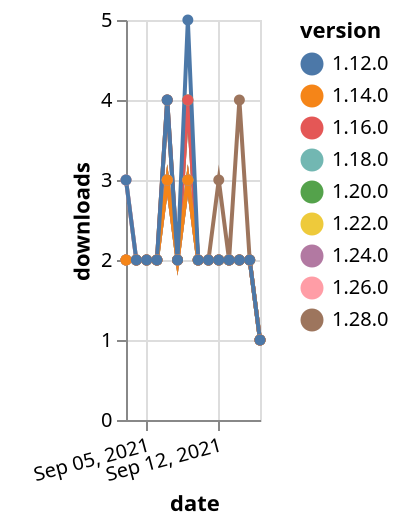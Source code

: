 {"$schema": "https://vega.github.io/schema/vega-lite/v5.json", "description": "A simple bar chart with embedded data.", "data": {"values": [{"date": "2021-09-03", "total": 2067, "delta": 2, "version": "1.18.0"}, {"date": "2021-09-04", "total": 2069, "delta": 2, "version": "1.18.0"}, {"date": "2021-09-05", "total": 2071, "delta": 2, "version": "1.18.0"}, {"date": "2021-09-06", "total": 2073, "delta": 2, "version": "1.18.0"}, {"date": "2021-09-07", "total": 2076, "delta": 3, "version": "1.18.0"}, {"date": "2021-09-08", "total": 2078, "delta": 2, "version": "1.18.0"}, {"date": "2021-09-09", "total": 2081, "delta": 3, "version": "1.18.0"}, {"date": "2021-09-10", "total": 2083, "delta": 2, "version": "1.18.0"}, {"date": "2021-09-11", "total": 2085, "delta": 2, "version": "1.18.0"}, {"date": "2021-09-12", "total": 2087, "delta": 2, "version": "1.18.0"}, {"date": "2021-09-13", "total": 2089, "delta": 2, "version": "1.18.0"}, {"date": "2021-09-14", "total": 2091, "delta": 2, "version": "1.18.0"}, {"date": "2021-09-15", "total": 2093, "delta": 2, "version": "1.18.0"}, {"date": "2021-09-16", "total": 2094, "delta": 1, "version": "1.18.0"}, {"date": "2021-09-03", "total": 1454, "delta": 2, "version": "1.22.0"}, {"date": "2021-09-04", "total": 1456, "delta": 2, "version": "1.22.0"}, {"date": "2021-09-05", "total": 1458, "delta": 2, "version": "1.22.0"}, {"date": "2021-09-06", "total": 1460, "delta": 2, "version": "1.22.0"}, {"date": "2021-09-07", "total": 1463, "delta": 3, "version": "1.22.0"}, {"date": "2021-09-08", "total": 1465, "delta": 2, "version": "1.22.0"}, {"date": "2021-09-09", "total": 1468, "delta": 3, "version": "1.22.0"}, {"date": "2021-09-10", "total": 1470, "delta": 2, "version": "1.22.0"}, {"date": "2021-09-11", "total": 1472, "delta": 2, "version": "1.22.0"}, {"date": "2021-09-12", "total": 1474, "delta": 2, "version": "1.22.0"}, {"date": "2021-09-13", "total": 1476, "delta": 2, "version": "1.22.0"}, {"date": "2021-09-14", "total": 1478, "delta": 2, "version": "1.22.0"}, {"date": "2021-09-15", "total": 1480, "delta": 2, "version": "1.22.0"}, {"date": "2021-09-16", "total": 1481, "delta": 1, "version": "1.22.0"}, {"date": "2021-09-03", "total": 224, "delta": 3, "version": "1.28.0"}, {"date": "2021-09-04", "total": 226, "delta": 2, "version": "1.28.0"}, {"date": "2021-09-05", "total": 228, "delta": 2, "version": "1.28.0"}, {"date": "2021-09-06", "total": 230, "delta": 2, "version": "1.28.0"}, {"date": "2021-09-07", "total": 233, "delta": 3, "version": "1.28.0"}, {"date": "2021-09-08", "total": 235, "delta": 2, "version": "1.28.0"}, {"date": "2021-09-09", "total": 238, "delta": 3, "version": "1.28.0"}, {"date": "2021-09-10", "total": 240, "delta": 2, "version": "1.28.0"}, {"date": "2021-09-11", "total": 242, "delta": 2, "version": "1.28.0"}, {"date": "2021-09-12", "total": 245, "delta": 3, "version": "1.28.0"}, {"date": "2021-09-13", "total": 247, "delta": 2, "version": "1.28.0"}, {"date": "2021-09-14", "total": 251, "delta": 4, "version": "1.28.0"}, {"date": "2021-09-15", "total": 253, "delta": 2, "version": "1.28.0"}, {"date": "2021-09-16", "total": 254, "delta": 1, "version": "1.28.0"}, {"date": "2021-09-03", "total": 699, "delta": 3, "version": "1.26.0"}, {"date": "2021-09-04", "total": 701, "delta": 2, "version": "1.26.0"}, {"date": "2021-09-05", "total": 703, "delta": 2, "version": "1.26.0"}, {"date": "2021-09-06", "total": 705, "delta": 2, "version": "1.26.0"}, {"date": "2021-09-07", "total": 709, "delta": 4, "version": "1.26.0"}, {"date": "2021-09-08", "total": 711, "delta": 2, "version": "1.26.0"}, {"date": "2021-09-09", "total": 715, "delta": 4, "version": "1.26.0"}, {"date": "2021-09-10", "total": 717, "delta": 2, "version": "1.26.0"}, {"date": "2021-09-11", "total": 719, "delta": 2, "version": "1.26.0"}, {"date": "2021-09-12", "total": 721, "delta": 2, "version": "1.26.0"}, {"date": "2021-09-13", "total": 723, "delta": 2, "version": "1.26.0"}, {"date": "2021-09-14", "total": 725, "delta": 2, "version": "1.26.0"}, {"date": "2021-09-15", "total": 727, "delta": 2, "version": "1.26.0"}, {"date": "2021-09-16", "total": 728, "delta": 1, "version": "1.26.0"}, {"date": "2021-09-03", "total": 1930, "delta": 2, "version": "1.20.0"}, {"date": "2021-09-04", "total": 1932, "delta": 2, "version": "1.20.0"}, {"date": "2021-09-05", "total": 1934, "delta": 2, "version": "1.20.0"}, {"date": "2021-09-06", "total": 1936, "delta": 2, "version": "1.20.0"}, {"date": "2021-09-07", "total": 1940, "delta": 4, "version": "1.20.0"}, {"date": "2021-09-08", "total": 1942, "delta": 2, "version": "1.20.0"}, {"date": "2021-09-09", "total": 1946, "delta": 4, "version": "1.20.0"}, {"date": "2021-09-10", "total": 1948, "delta": 2, "version": "1.20.0"}, {"date": "2021-09-11", "total": 1950, "delta": 2, "version": "1.20.0"}, {"date": "2021-09-12", "total": 1952, "delta": 2, "version": "1.20.0"}, {"date": "2021-09-13", "total": 1954, "delta": 2, "version": "1.20.0"}, {"date": "2021-09-14", "total": 1956, "delta": 2, "version": "1.20.0"}, {"date": "2021-09-15", "total": 1958, "delta": 2, "version": "1.20.0"}, {"date": "2021-09-16", "total": 1959, "delta": 1, "version": "1.20.0"}, {"date": "2021-09-03", "total": 2481, "delta": 2, "version": "1.16.0"}, {"date": "2021-09-04", "total": 2483, "delta": 2, "version": "1.16.0"}, {"date": "2021-09-05", "total": 2485, "delta": 2, "version": "1.16.0"}, {"date": "2021-09-06", "total": 2487, "delta": 2, "version": "1.16.0"}, {"date": "2021-09-07", "total": 2491, "delta": 4, "version": "1.16.0"}, {"date": "2021-09-08", "total": 2493, "delta": 2, "version": "1.16.0"}, {"date": "2021-09-09", "total": 2497, "delta": 4, "version": "1.16.0"}, {"date": "2021-09-10", "total": 2499, "delta": 2, "version": "1.16.0"}, {"date": "2021-09-11", "total": 2501, "delta": 2, "version": "1.16.0"}, {"date": "2021-09-12", "total": 2503, "delta": 2, "version": "1.16.0"}, {"date": "2021-09-13", "total": 2505, "delta": 2, "version": "1.16.0"}, {"date": "2021-09-14", "total": 2507, "delta": 2, "version": "1.16.0"}, {"date": "2021-09-15", "total": 2509, "delta": 2, "version": "1.16.0"}, {"date": "2021-09-16", "total": 2510, "delta": 1, "version": "1.16.0"}, {"date": "2021-09-03", "total": 1001, "delta": 2, "version": "1.24.0"}, {"date": "2021-09-04", "total": 1003, "delta": 2, "version": "1.24.0"}, {"date": "2021-09-05", "total": 1005, "delta": 2, "version": "1.24.0"}, {"date": "2021-09-06", "total": 1007, "delta": 2, "version": "1.24.0"}, {"date": "2021-09-07", "total": 1010, "delta": 3, "version": "1.24.0"}, {"date": "2021-09-08", "total": 1012, "delta": 2, "version": "1.24.0"}, {"date": "2021-09-09", "total": 1015, "delta": 3, "version": "1.24.0"}, {"date": "2021-09-10", "total": 1017, "delta": 2, "version": "1.24.0"}, {"date": "2021-09-11", "total": 1019, "delta": 2, "version": "1.24.0"}, {"date": "2021-09-12", "total": 1021, "delta": 2, "version": "1.24.0"}, {"date": "2021-09-13", "total": 1023, "delta": 2, "version": "1.24.0"}, {"date": "2021-09-14", "total": 1025, "delta": 2, "version": "1.24.0"}, {"date": "2021-09-15", "total": 1027, "delta": 2, "version": "1.24.0"}, {"date": "2021-09-16", "total": 1028, "delta": 1, "version": "1.24.0"}, {"date": "2021-09-03", "total": 2578, "delta": 2, "version": "1.14.0"}, {"date": "2021-09-04", "total": 2580, "delta": 2, "version": "1.14.0"}, {"date": "2021-09-05", "total": 2582, "delta": 2, "version": "1.14.0"}, {"date": "2021-09-06", "total": 2584, "delta": 2, "version": "1.14.0"}, {"date": "2021-09-07", "total": 2587, "delta": 3, "version": "1.14.0"}, {"date": "2021-09-08", "total": 2589, "delta": 2, "version": "1.14.0"}, {"date": "2021-09-09", "total": 2592, "delta": 3, "version": "1.14.0"}, {"date": "2021-09-10", "total": 2594, "delta": 2, "version": "1.14.0"}, {"date": "2021-09-11", "total": 2596, "delta": 2, "version": "1.14.0"}, {"date": "2021-09-12", "total": 2598, "delta": 2, "version": "1.14.0"}, {"date": "2021-09-13", "total": 2600, "delta": 2, "version": "1.14.0"}, {"date": "2021-09-14", "total": 2602, "delta": 2, "version": "1.14.0"}, {"date": "2021-09-15", "total": 2604, "delta": 2, "version": "1.14.0"}, {"date": "2021-09-16", "total": 2605, "delta": 1, "version": "1.14.0"}, {"date": "2021-09-03", "total": 3122, "delta": 3, "version": "1.12.0"}, {"date": "2021-09-04", "total": 3124, "delta": 2, "version": "1.12.0"}, {"date": "2021-09-05", "total": 3126, "delta": 2, "version": "1.12.0"}, {"date": "2021-09-06", "total": 3128, "delta": 2, "version": "1.12.0"}, {"date": "2021-09-07", "total": 3132, "delta": 4, "version": "1.12.0"}, {"date": "2021-09-08", "total": 3134, "delta": 2, "version": "1.12.0"}, {"date": "2021-09-09", "total": 3139, "delta": 5, "version": "1.12.0"}, {"date": "2021-09-10", "total": 3141, "delta": 2, "version": "1.12.0"}, {"date": "2021-09-11", "total": 3143, "delta": 2, "version": "1.12.0"}, {"date": "2021-09-12", "total": 3145, "delta": 2, "version": "1.12.0"}, {"date": "2021-09-13", "total": 3147, "delta": 2, "version": "1.12.0"}, {"date": "2021-09-14", "total": 3149, "delta": 2, "version": "1.12.0"}, {"date": "2021-09-15", "total": 3151, "delta": 2, "version": "1.12.0"}, {"date": "2021-09-16", "total": 3152, "delta": 1, "version": "1.12.0"}]}, "width": "container", "mark": {"type": "line", "point": {"filled": true}}, "encoding": {"x": {"field": "date", "type": "temporal", "timeUnit": "yearmonthdate", "title": "date", "axis": {"labelAngle": -15}}, "y": {"field": "delta", "type": "quantitative", "title": "downloads"}, "color": {"field": "version", "type": "nominal"}, "tooltip": {"field": "delta"}}}